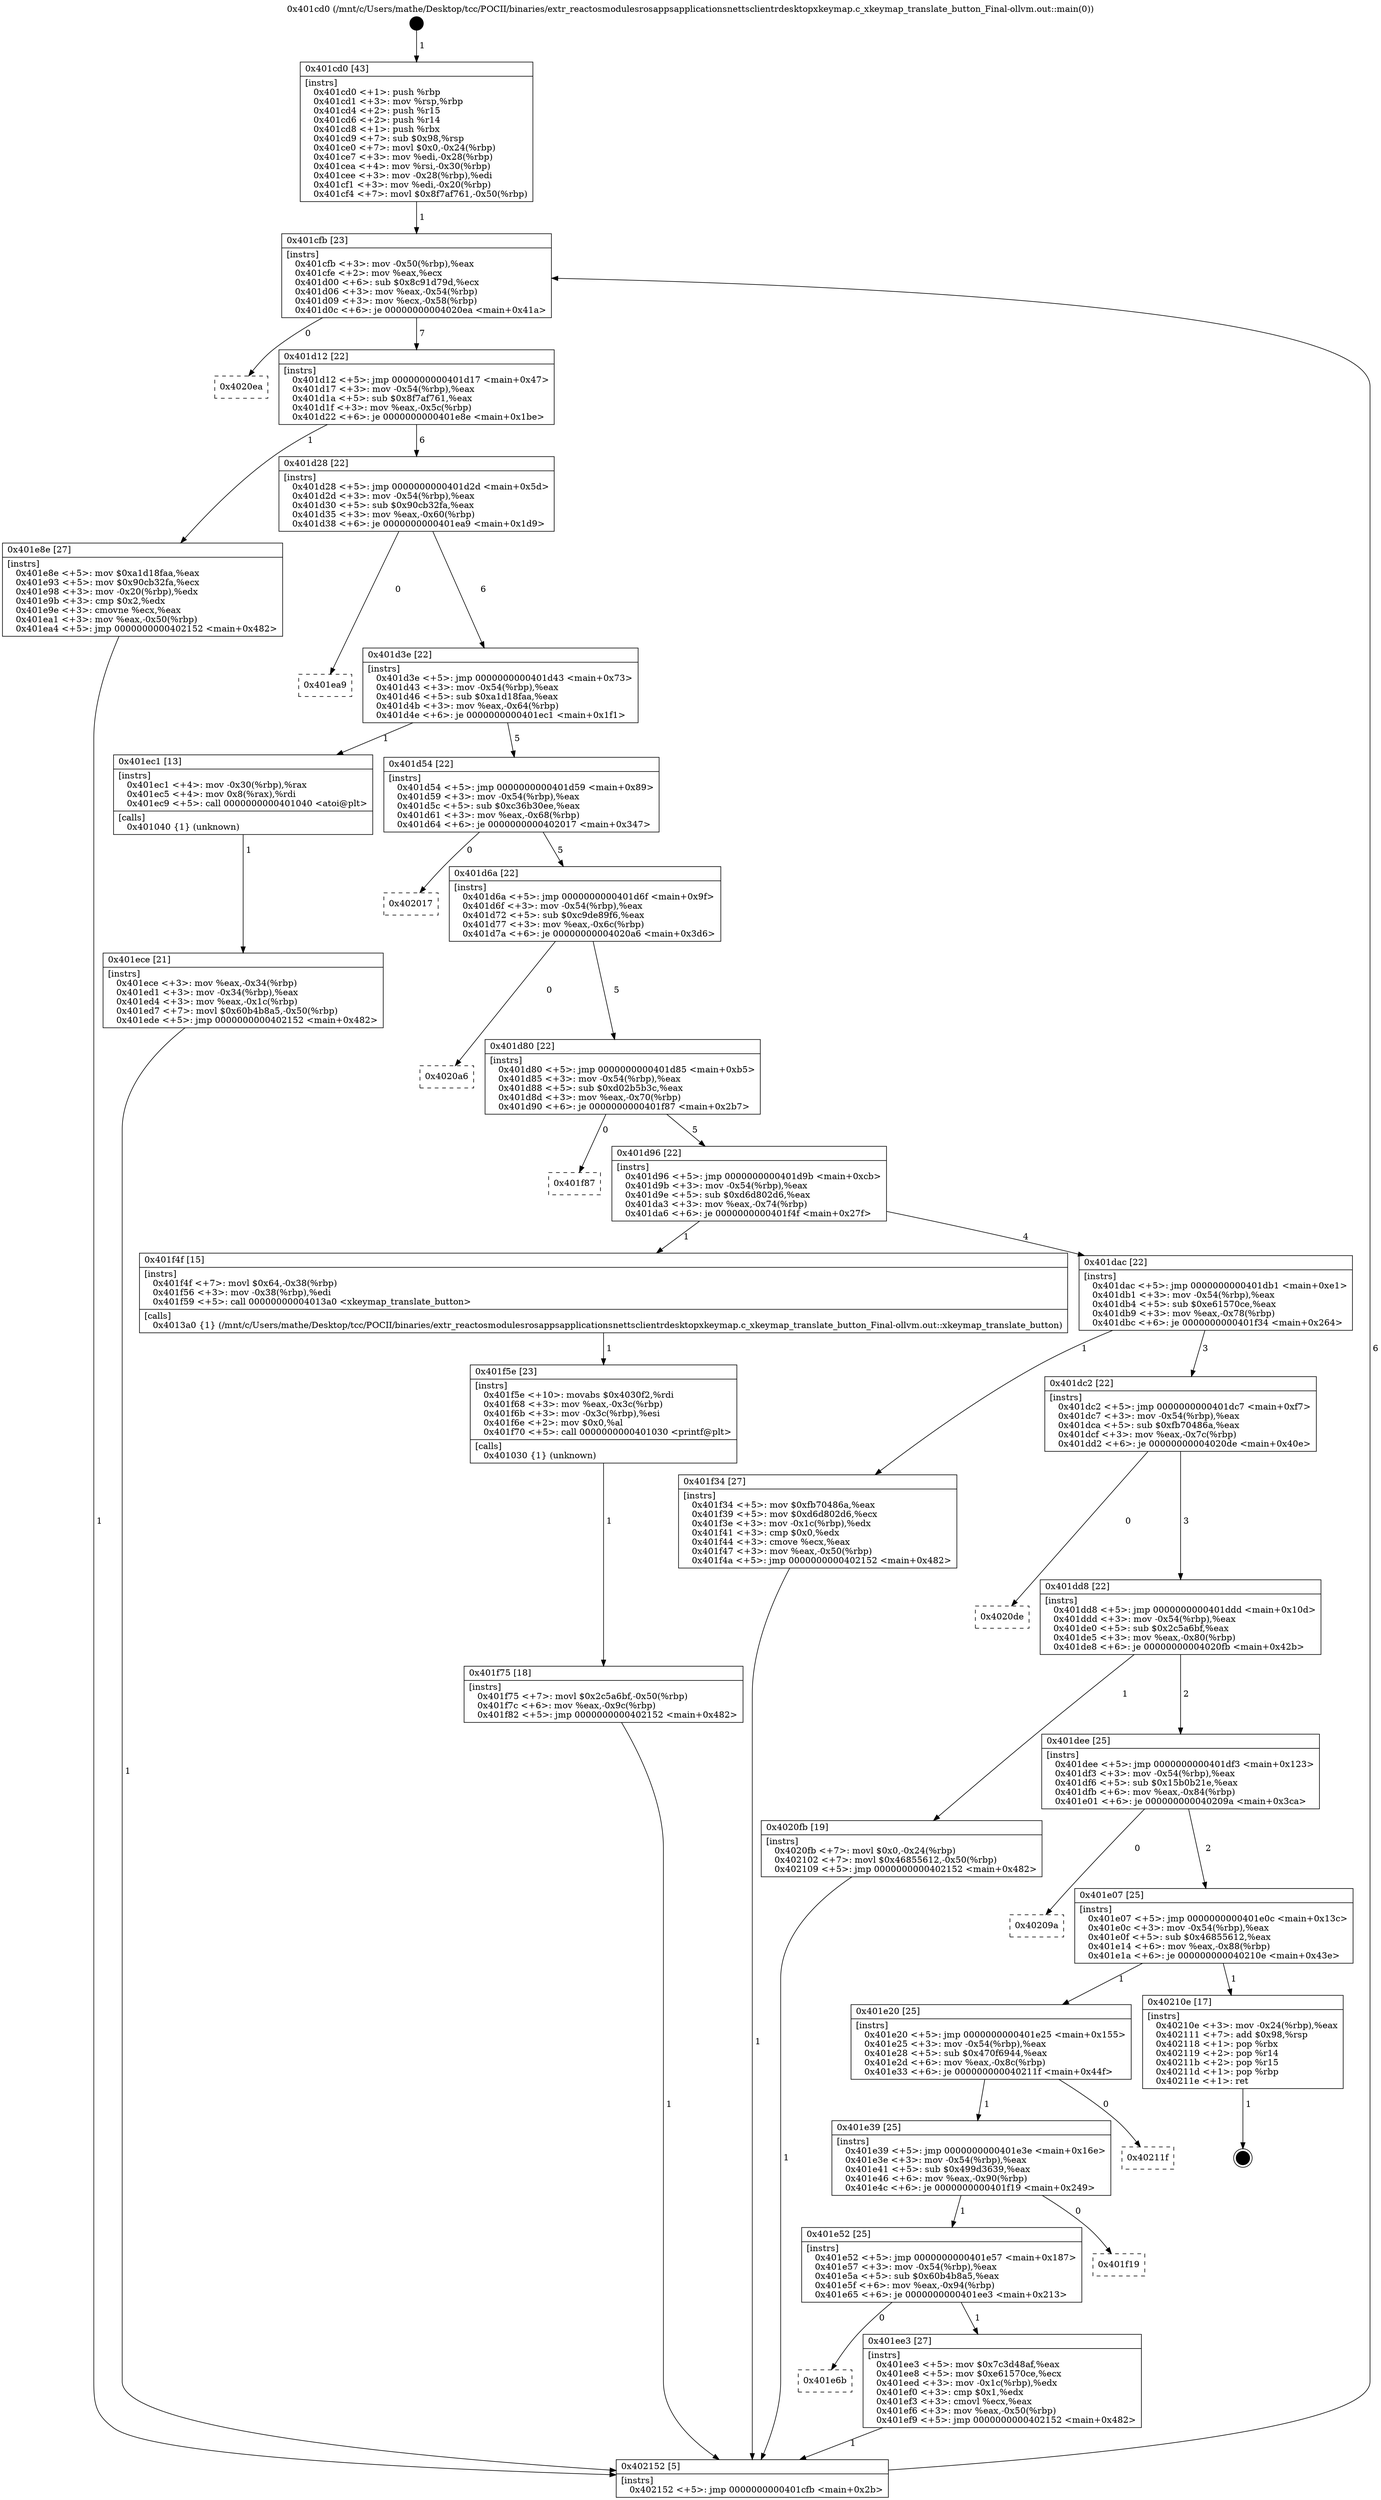 digraph "0x401cd0" {
  label = "0x401cd0 (/mnt/c/Users/mathe/Desktop/tcc/POCII/binaries/extr_reactosmodulesrosappsapplicationsnettsclientrdesktopxkeymap.c_xkeymap_translate_button_Final-ollvm.out::main(0))"
  labelloc = "t"
  node[shape=record]

  Entry [label="",width=0.3,height=0.3,shape=circle,fillcolor=black,style=filled]
  "0x401cfb" [label="{
     0x401cfb [23]\l
     | [instrs]\l
     &nbsp;&nbsp;0x401cfb \<+3\>: mov -0x50(%rbp),%eax\l
     &nbsp;&nbsp;0x401cfe \<+2\>: mov %eax,%ecx\l
     &nbsp;&nbsp;0x401d00 \<+6\>: sub $0x8c91d79d,%ecx\l
     &nbsp;&nbsp;0x401d06 \<+3\>: mov %eax,-0x54(%rbp)\l
     &nbsp;&nbsp;0x401d09 \<+3\>: mov %ecx,-0x58(%rbp)\l
     &nbsp;&nbsp;0x401d0c \<+6\>: je 00000000004020ea \<main+0x41a\>\l
  }"]
  "0x4020ea" [label="{
     0x4020ea\l
  }", style=dashed]
  "0x401d12" [label="{
     0x401d12 [22]\l
     | [instrs]\l
     &nbsp;&nbsp;0x401d12 \<+5\>: jmp 0000000000401d17 \<main+0x47\>\l
     &nbsp;&nbsp;0x401d17 \<+3\>: mov -0x54(%rbp),%eax\l
     &nbsp;&nbsp;0x401d1a \<+5\>: sub $0x8f7af761,%eax\l
     &nbsp;&nbsp;0x401d1f \<+3\>: mov %eax,-0x5c(%rbp)\l
     &nbsp;&nbsp;0x401d22 \<+6\>: je 0000000000401e8e \<main+0x1be\>\l
  }"]
  Exit [label="",width=0.3,height=0.3,shape=circle,fillcolor=black,style=filled,peripheries=2]
  "0x401e8e" [label="{
     0x401e8e [27]\l
     | [instrs]\l
     &nbsp;&nbsp;0x401e8e \<+5\>: mov $0xa1d18faa,%eax\l
     &nbsp;&nbsp;0x401e93 \<+5\>: mov $0x90cb32fa,%ecx\l
     &nbsp;&nbsp;0x401e98 \<+3\>: mov -0x20(%rbp),%edx\l
     &nbsp;&nbsp;0x401e9b \<+3\>: cmp $0x2,%edx\l
     &nbsp;&nbsp;0x401e9e \<+3\>: cmovne %ecx,%eax\l
     &nbsp;&nbsp;0x401ea1 \<+3\>: mov %eax,-0x50(%rbp)\l
     &nbsp;&nbsp;0x401ea4 \<+5\>: jmp 0000000000402152 \<main+0x482\>\l
  }"]
  "0x401d28" [label="{
     0x401d28 [22]\l
     | [instrs]\l
     &nbsp;&nbsp;0x401d28 \<+5\>: jmp 0000000000401d2d \<main+0x5d\>\l
     &nbsp;&nbsp;0x401d2d \<+3\>: mov -0x54(%rbp),%eax\l
     &nbsp;&nbsp;0x401d30 \<+5\>: sub $0x90cb32fa,%eax\l
     &nbsp;&nbsp;0x401d35 \<+3\>: mov %eax,-0x60(%rbp)\l
     &nbsp;&nbsp;0x401d38 \<+6\>: je 0000000000401ea9 \<main+0x1d9\>\l
  }"]
  "0x402152" [label="{
     0x402152 [5]\l
     | [instrs]\l
     &nbsp;&nbsp;0x402152 \<+5\>: jmp 0000000000401cfb \<main+0x2b\>\l
  }"]
  "0x401cd0" [label="{
     0x401cd0 [43]\l
     | [instrs]\l
     &nbsp;&nbsp;0x401cd0 \<+1\>: push %rbp\l
     &nbsp;&nbsp;0x401cd1 \<+3\>: mov %rsp,%rbp\l
     &nbsp;&nbsp;0x401cd4 \<+2\>: push %r15\l
     &nbsp;&nbsp;0x401cd6 \<+2\>: push %r14\l
     &nbsp;&nbsp;0x401cd8 \<+1\>: push %rbx\l
     &nbsp;&nbsp;0x401cd9 \<+7\>: sub $0x98,%rsp\l
     &nbsp;&nbsp;0x401ce0 \<+7\>: movl $0x0,-0x24(%rbp)\l
     &nbsp;&nbsp;0x401ce7 \<+3\>: mov %edi,-0x28(%rbp)\l
     &nbsp;&nbsp;0x401cea \<+4\>: mov %rsi,-0x30(%rbp)\l
     &nbsp;&nbsp;0x401cee \<+3\>: mov -0x28(%rbp),%edi\l
     &nbsp;&nbsp;0x401cf1 \<+3\>: mov %edi,-0x20(%rbp)\l
     &nbsp;&nbsp;0x401cf4 \<+7\>: movl $0x8f7af761,-0x50(%rbp)\l
  }"]
  "0x401f75" [label="{
     0x401f75 [18]\l
     | [instrs]\l
     &nbsp;&nbsp;0x401f75 \<+7\>: movl $0x2c5a6bf,-0x50(%rbp)\l
     &nbsp;&nbsp;0x401f7c \<+6\>: mov %eax,-0x9c(%rbp)\l
     &nbsp;&nbsp;0x401f82 \<+5\>: jmp 0000000000402152 \<main+0x482\>\l
  }"]
  "0x401ea9" [label="{
     0x401ea9\l
  }", style=dashed]
  "0x401d3e" [label="{
     0x401d3e [22]\l
     | [instrs]\l
     &nbsp;&nbsp;0x401d3e \<+5\>: jmp 0000000000401d43 \<main+0x73\>\l
     &nbsp;&nbsp;0x401d43 \<+3\>: mov -0x54(%rbp),%eax\l
     &nbsp;&nbsp;0x401d46 \<+5\>: sub $0xa1d18faa,%eax\l
     &nbsp;&nbsp;0x401d4b \<+3\>: mov %eax,-0x64(%rbp)\l
     &nbsp;&nbsp;0x401d4e \<+6\>: je 0000000000401ec1 \<main+0x1f1\>\l
  }"]
  "0x401f5e" [label="{
     0x401f5e [23]\l
     | [instrs]\l
     &nbsp;&nbsp;0x401f5e \<+10\>: movabs $0x4030f2,%rdi\l
     &nbsp;&nbsp;0x401f68 \<+3\>: mov %eax,-0x3c(%rbp)\l
     &nbsp;&nbsp;0x401f6b \<+3\>: mov -0x3c(%rbp),%esi\l
     &nbsp;&nbsp;0x401f6e \<+2\>: mov $0x0,%al\l
     &nbsp;&nbsp;0x401f70 \<+5\>: call 0000000000401030 \<printf@plt\>\l
     | [calls]\l
     &nbsp;&nbsp;0x401030 \{1\} (unknown)\l
  }"]
  "0x401ec1" [label="{
     0x401ec1 [13]\l
     | [instrs]\l
     &nbsp;&nbsp;0x401ec1 \<+4\>: mov -0x30(%rbp),%rax\l
     &nbsp;&nbsp;0x401ec5 \<+4\>: mov 0x8(%rax),%rdi\l
     &nbsp;&nbsp;0x401ec9 \<+5\>: call 0000000000401040 \<atoi@plt\>\l
     | [calls]\l
     &nbsp;&nbsp;0x401040 \{1\} (unknown)\l
  }"]
  "0x401d54" [label="{
     0x401d54 [22]\l
     | [instrs]\l
     &nbsp;&nbsp;0x401d54 \<+5\>: jmp 0000000000401d59 \<main+0x89\>\l
     &nbsp;&nbsp;0x401d59 \<+3\>: mov -0x54(%rbp),%eax\l
     &nbsp;&nbsp;0x401d5c \<+5\>: sub $0xc36b30ee,%eax\l
     &nbsp;&nbsp;0x401d61 \<+3\>: mov %eax,-0x68(%rbp)\l
     &nbsp;&nbsp;0x401d64 \<+6\>: je 0000000000402017 \<main+0x347\>\l
  }"]
  "0x401ece" [label="{
     0x401ece [21]\l
     | [instrs]\l
     &nbsp;&nbsp;0x401ece \<+3\>: mov %eax,-0x34(%rbp)\l
     &nbsp;&nbsp;0x401ed1 \<+3\>: mov -0x34(%rbp),%eax\l
     &nbsp;&nbsp;0x401ed4 \<+3\>: mov %eax,-0x1c(%rbp)\l
     &nbsp;&nbsp;0x401ed7 \<+7\>: movl $0x60b4b8a5,-0x50(%rbp)\l
     &nbsp;&nbsp;0x401ede \<+5\>: jmp 0000000000402152 \<main+0x482\>\l
  }"]
  "0x401e6b" [label="{
     0x401e6b\l
  }", style=dashed]
  "0x402017" [label="{
     0x402017\l
  }", style=dashed]
  "0x401d6a" [label="{
     0x401d6a [22]\l
     | [instrs]\l
     &nbsp;&nbsp;0x401d6a \<+5\>: jmp 0000000000401d6f \<main+0x9f\>\l
     &nbsp;&nbsp;0x401d6f \<+3\>: mov -0x54(%rbp),%eax\l
     &nbsp;&nbsp;0x401d72 \<+5\>: sub $0xc9de89f6,%eax\l
     &nbsp;&nbsp;0x401d77 \<+3\>: mov %eax,-0x6c(%rbp)\l
     &nbsp;&nbsp;0x401d7a \<+6\>: je 00000000004020a6 \<main+0x3d6\>\l
  }"]
  "0x401ee3" [label="{
     0x401ee3 [27]\l
     | [instrs]\l
     &nbsp;&nbsp;0x401ee3 \<+5\>: mov $0x7c3d48af,%eax\l
     &nbsp;&nbsp;0x401ee8 \<+5\>: mov $0xe61570ce,%ecx\l
     &nbsp;&nbsp;0x401eed \<+3\>: mov -0x1c(%rbp),%edx\l
     &nbsp;&nbsp;0x401ef0 \<+3\>: cmp $0x1,%edx\l
     &nbsp;&nbsp;0x401ef3 \<+3\>: cmovl %ecx,%eax\l
     &nbsp;&nbsp;0x401ef6 \<+3\>: mov %eax,-0x50(%rbp)\l
     &nbsp;&nbsp;0x401ef9 \<+5\>: jmp 0000000000402152 \<main+0x482\>\l
  }"]
  "0x4020a6" [label="{
     0x4020a6\l
  }", style=dashed]
  "0x401d80" [label="{
     0x401d80 [22]\l
     | [instrs]\l
     &nbsp;&nbsp;0x401d80 \<+5\>: jmp 0000000000401d85 \<main+0xb5\>\l
     &nbsp;&nbsp;0x401d85 \<+3\>: mov -0x54(%rbp),%eax\l
     &nbsp;&nbsp;0x401d88 \<+5\>: sub $0xd02b5b3c,%eax\l
     &nbsp;&nbsp;0x401d8d \<+3\>: mov %eax,-0x70(%rbp)\l
     &nbsp;&nbsp;0x401d90 \<+6\>: je 0000000000401f87 \<main+0x2b7\>\l
  }"]
  "0x401e52" [label="{
     0x401e52 [25]\l
     | [instrs]\l
     &nbsp;&nbsp;0x401e52 \<+5\>: jmp 0000000000401e57 \<main+0x187\>\l
     &nbsp;&nbsp;0x401e57 \<+3\>: mov -0x54(%rbp),%eax\l
     &nbsp;&nbsp;0x401e5a \<+5\>: sub $0x60b4b8a5,%eax\l
     &nbsp;&nbsp;0x401e5f \<+6\>: mov %eax,-0x94(%rbp)\l
     &nbsp;&nbsp;0x401e65 \<+6\>: je 0000000000401ee3 \<main+0x213\>\l
  }"]
  "0x401f87" [label="{
     0x401f87\l
  }", style=dashed]
  "0x401d96" [label="{
     0x401d96 [22]\l
     | [instrs]\l
     &nbsp;&nbsp;0x401d96 \<+5\>: jmp 0000000000401d9b \<main+0xcb\>\l
     &nbsp;&nbsp;0x401d9b \<+3\>: mov -0x54(%rbp),%eax\l
     &nbsp;&nbsp;0x401d9e \<+5\>: sub $0xd6d802d6,%eax\l
     &nbsp;&nbsp;0x401da3 \<+3\>: mov %eax,-0x74(%rbp)\l
     &nbsp;&nbsp;0x401da6 \<+6\>: je 0000000000401f4f \<main+0x27f\>\l
  }"]
  "0x401f19" [label="{
     0x401f19\l
  }", style=dashed]
  "0x401f4f" [label="{
     0x401f4f [15]\l
     | [instrs]\l
     &nbsp;&nbsp;0x401f4f \<+7\>: movl $0x64,-0x38(%rbp)\l
     &nbsp;&nbsp;0x401f56 \<+3\>: mov -0x38(%rbp),%edi\l
     &nbsp;&nbsp;0x401f59 \<+5\>: call 00000000004013a0 \<xkeymap_translate_button\>\l
     | [calls]\l
     &nbsp;&nbsp;0x4013a0 \{1\} (/mnt/c/Users/mathe/Desktop/tcc/POCII/binaries/extr_reactosmodulesrosappsapplicationsnettsclientrdesktopxkeymap.c_xkeymap_translate_button_Final-ollvm.out::xkeymap_translate_button)\l
  }"]
  "0x401dac" [label="{
     0x401dac [22]\l
     | [instrs]\l
     &nbsp;&nbsp;0x401dac \<+5\>: jmp 0000000000401db1 \<main+0xe1\>\l
     &nbsp;&nbsp;0x401db1 \<+3\>: mov -0x54(%rbp),%eax\l
     &nbsp;&nbsp;0x401db4 \<+5\>: sub $0xe61570ce,%eax\l
     &nbsp;&nbsp;0x401db9 \<+3\>: mov %eax,-0x78(%rbp)\l
     &nbsp;&nbsp;0x401dbc \<+6\>: je 0000000000401f34 \<main+0x264\>\l
  }"]
  "0x401e39" [label="{
     0x401e39 [25]\l
     | [instrs]\l
     &nbsp;&nbsp;0x401e39 \<+5\>: jmp 0000000000401e3e \<main+0x16e\>\l
     &nbsp;&nbsp;0x401e3e \<+3\>: mov -0x54(%rbp),%eax\l
     &nbsp;&nbsp;0x401e41 \<+5\>: sub $0x499d3639,%eax\l
     &nbsp;&nbsp;0x401e46 \<+6\>: mov %eax,-0x90(%rbp)\l
     &nbsp;&nbsp;0x401e4c \<+6\>: je 0000000000401f19 \<main+0x249\>\l
  }"]
  "0x401f34" [label="{
     0x401f34 [27]\l
     | [instrs]\l
     &nbsp;&nbsp;0x401f34 \<+5\>: mov $0xfb70486a,%eax\l
     &nbsp;&nbsp;0x401f39 \<+5\>: mov $0xd6d802d6,%ecx\l
     &nbsp;&nbsp;0x401f3e \<+3\>: mov -0x1c(%rbp),%edx\l
     &nbsp;&nbsp;0x401f41 \<+3\>: cmp $0x0,%edx\l
     &nbsp;&nbsp;0x401f44 \<+3\>: cmove %ecx,%eax\l
     &nbsp;&nbsp;0x401f47 \<+3\>: mov %eax,-0x50(%rbp)\l
     &nbsp;&nbsp;0x401f4a \<+5\>: jmp 0000000000402152 \<main+0x482\>\l
  }"]
  "0x401dc2" [label="{
     0x401dc2 [22]\l
     | [instrs]\l
     &nbsp;&nbsp;0x401dc2 \<+5\>: jmp 0000000000401dc7 \<main+0xf7\>\l
     &nbsp;&nbsp;0x401dc7 \<+3\>: mov -0x54(%rbp),%eax\l
     &nbsp;&nbsp;0x401dca \<+5\>: sub $0xfb70486a,%eax\l
     &nbsp;&nbsp;0x401dcf \<+3\>: mov %eax,-0x7c(%rbp)\l
     &nbsp;&nbsp;0x401dd2 \<+6\>: je 00000000004020de \<main+0x40e\>\l
  }"]
  "0x40211f" [label="{
     0x40211f\l
  }", style=dashed]
  "0x4020de" [label="{
     0x4020de\l
  }", style=dashed]
  "0x401dd8" [label="{
     0x401dd8 [22]\l
     | [instrs]\l
     &nbsp;&nbsp;0x401dd8 \<+5\>: jmp 0000000000401ddd \<main+0x10d\>\l
     &nbsp;&nbsp;0x401ddd \<+3\>: mov -0x54(%rbp),%eax\l
     &nbsp;&nbsp;0x401de0 \<+5\>: sub $0x2c5a6bf,%eax\l
     &nbsp;&nbsp;0x401de5 \<+3\>: mov %eax,-0x80(%rbp)\l
     &nbsp;&nbsp;0x401de8 \<+6\>: je 00000000004020fb \<main+0x42b\>\l
  }"]
  "0x401e20" [label="{
     0x401e20 [25]\l
     | [instrs]\l
     &nbsp;&nbsp;0x401e20 \<+5\>: jmp 0000000000401e25 \<main+0x155\>\l
     &nbsp;&nbsp;0x401e25 \<+3\>: mov -0x54(%rbp),%eax\l
     &nbsp;&nbsp;0x401e28 \<+5\>: sub $0x470f6944,%eax\l
     &nbsp;&nbsp;0x401e2d \<+6\>: mov %eax,-0x8c(%rbp)\l
     &nbsp;&nbsp;0x401e33 \<+6\>: je 000000000040211f \<main+0x44f\>\l
  }"]
  "0x4020fb" [label="{
     0x4020fb [19]\l
     | [instrs]\l
     &nbsp;&nbsp;0x4020fb \<+7\>: movl $0x0,-0x24(%rbp)\l
     &nbsp;&nbsp;0x402102 \<+7\>: movl $0x46855612,-0x50(%rbp)\l
     &nbsp;&nbsp;0x402109 \<+5\>: jmp 0000000000402152 \<main+0x482\>\l
  }"]
  "0x401dee" [label="{
     0x401dee [25]\l
     | [instrs]\l
     &nbsp;&nbsp;0x401dee \<+5\>: jmp 0000000000401df3 \<main+0x123\>\l
     &nbsp;&nbsp;0x401df3 \<+3\>: mov -0x54(%rbp),%eax\l
     &nbsp;&nbsp;0x401df6 \<+5\>: sub $0x15b0b21e,%eax\l
     &nbsp;&nbsp;0x401dfb \<+6\>: mov %eax,-0x84(%rbp)\l
     &nbsp;&nbsp;0x401e01 \<+6\>: je 000000000040209a \<main+0x3ca\>\l
  }"]
  "0x40210e" [label="{
     0x40210e [17]\l
     | [instrs]\l
     &nbsp;&nbsp;0x40210e \<+3\>: mov -0x24(%rbp),%eax\l
     &nbsp;&nbsp;0x402111 \<+7\>: add $0x98,%rsp\l
     &nbsp;&nbsp;0x402118 \<+1\>: pop %rbx\l
     &nbsp;&nbsp;0x402119 \<+2\>: pop %r14\l
     &nbsp;&nbsp;0x40211b \<+2\>: pop %r15\l
     &nbsp;&nbsp;0x40211d \<+1\>: pop %rbp\l
     &nbsp;&nbsp;0x40211e \<+1\>: ret\l
  }"]
  "0x40209a" [label="{
     0x40209a\l
  }", style=dashed]
  "0x401e07" [label="{
     0x401e07 [25]\l
     | [instrs]\l
     &nbsp;&nbsp;0x401e07 \<+5\>: jmp 0000000000401e0c \<main+0x13c\>\l
     &nbsp;&nbsp;0x401e0c \<+3\>: mov -0x54(%rbp),%eax\l
     &nbsp;&nbsp;0x401e0f \<+5\>: sub $0x46855612,%eax\l
     &nbsp;&nbsp;0x401e14 \<+6\>: mov %eax,-0x88(%rbp)\l
     &nbsp;&nbsp;0x401e1a \<+6\>: je 000000000040210e \<main+0x43e\>\l
  }"]
  Entry -> "0x401cd0" [label=" 1"]
  "0x401cfb" -> "0x4020ea" [label=" 0"]
  "0x401cfb" -> "0x401d12" [label=" 7"]
  "0x40210e" -> Exit [label=" 1"]
  "0x401d12" -> "0x401e8e" [label=" 1"]
  "0x401d12" -> "0x401d28" [label=" 6"]
  "0x401e8e" -> "0x402152" [label=" 1"]
  "0x401cd0" -> "0x401cfb" [label=" 1"]
  "0x402152" -> "0x401cfb" [label=" 6"]
  "0x4020fb" -> "0x402152" [label=" 1"]
  "0x401d28" -> "0x401ea9" [label=" 0"]
  "0x401d28" -> "0x401d3e" [label=" 6"]
  "0x401f75" -> "0x402152" [label=" 1"]
  "0x401d3e" -> "0x401ec1" [label=" 1"]
  "0x401d3e" -> "0x401d54" [label=" 5"]
  "0x401ec1" -> "0x401ece" [label=" 1"]
  "0x401ece" -> "0x402152" [label=" 1"]
  "0x401f5e" -> "0x401f75" [label=" 1"]
  "0x401d54" -> "0x402017" [label=" 0"]
  "0x401d54" -> "0x401d6a" [label=" 5"]
  "0x401f4f" -> "0x401f5e" [label=" 1"]
  "0x401d6a" -> "0x4020a6" [label=" 0"]
  "0x401d6a" -> "0x401d80" [label=" 5"]
  "0x401f34" -> "0x402152" [label=" 1"]
  "0x401d80" -> "0x401f87" [label=" 0"]
  "0x401d80" -> "0x401d96" [label=" 5"]
  "0x401e52" -> "0x401e6b" [label=" 0"]
  "0x401d96" -> "0x401f4f" [label=" 1"]
  "0x401d96" -> "0x401dac" [label=" 4"]
  "0x401e52" -> "0x401ee3" [label=" 1"]
  "0x401dac" -> "0x401f34" [label=" 1"]
  "0x401dac" -> "0x401dc2" [label=" 3"]
  "0x401e39" -> "0x401e52" [label=" 1"]
  "0x401dc2" -> "0x4020de" [label=" 0"]
  "0x401dc2" -> "0x401dd8" [label=" 3"]
  "0x401e39" -> "0x401f19" [label=" 0"]
  "0x401dd8" -> "0x4020fb" [label=" 1"]
  "0x401dd8" -> "0x401dee" [label=" 2"]
  "0x401e20" -> "0x401e39" [label=" 1"]
  "0x401dee" -> "0x40209a" [label=" 0"]
  "0x401dee" -> "0x401e07" [label=" 2"]
  "0x401e20" -> "0x40211f" [label=" 0"]
  "0x401e07" -> "0x40210e" [label=" 1"]
  "0x401e07" -> "0x401e20" [label=" 1"]
  "0x401ee3" -> "0x402152" [label=" 1"]
}
